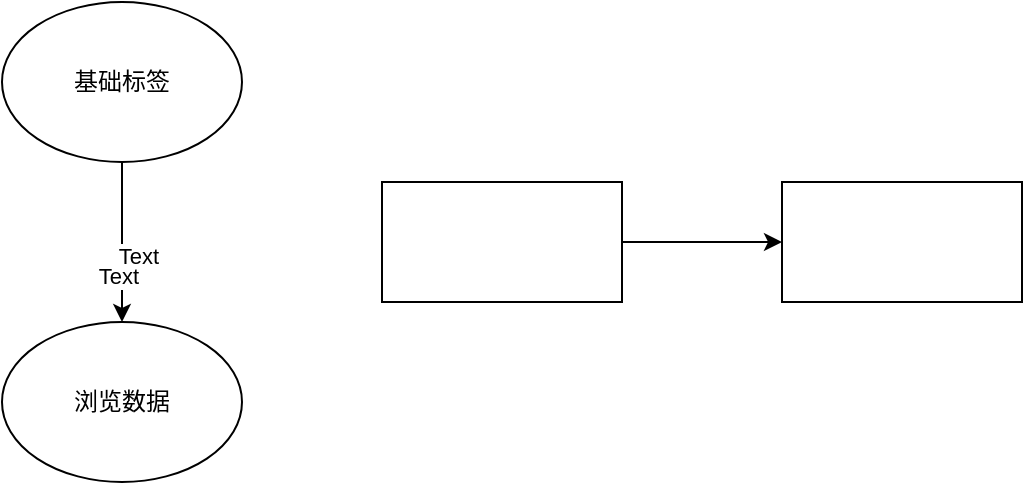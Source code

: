 <mxfile version="16.6.4" type="github"><diagram id="pFzHqAB4A2bP92TJB1Hx" name="Page-1"><mxGraphModel dx="696" dy="540" grid="1" gridSize="10" guides="1" tooltips="1" connect="1" arrows="1" fold="1" page="1" pageScale="1" pageWidth="827" pageHeight="1169" math="0" shadow="0"><root><mxCell id="0"/><mxCell id="1" parent="0"/><mxCell id="vzRH9TIPeufC2FxZt3jv-3" value="" style="edgeStyle=orthogonalEdgeStyle;rounded=0;orthogonalLoop=1;jettySize=auto;html=1;" parent="1" source="vzRH9TIPeufC2FxZt3jv-1" target="vzRH9TIPeufC2FxZt3jv-2" edge="1"><mxGeometry relative="1" as="geometry"/></mxCell><mxCell id="vzRH9TIPeufC2FxZt3jv-1" value="" style="rounded=0;whiteSpace=wrap;html=1;" parent="1" vertex="1"><mxGeometry x="310" y="310" width="120" height="60" as="geometry"/></mxCell><mxCell id="vzRH9TIPeufC2FxZt3jv-2" value="" style="rounded=0;whiteSpace=wrap;html=1;" parent="1" vertex="1"><mxGeometry x="510" y="310" width="120" height="60" as="geometry"/></mxCell><mxCell id="vzRH9TIPeufC2FxZt3jv-6" value="" style="edgeStyle=orthogonalEdgeStyle;rounded=0;orthogonalLoop=1;jettySize=auto;html=1;" parent="1" source="vzRH9TIPeufC2FxZt3jv-4" target="vzRH9TIPeufC2FxZt3jv-5" edge="1"><mxGeometry relative="1" as="geometry"/></mxCell><mxCell id="vzRH9TIPeufC2FxZt3jv-7" value="Text" style="edgeLabel;html=1;align=center;verticalAlign=middle;resizable=0;points=[];" parent="vzRH9TIPeufC2FxZt3jv-6" vertex="1" connectable="0"><mxGeometry x="0.175" y="8" relative="1" as="geometry"><mxPoint as="offset"/></mxGeometry></mxCell><mxCell id="vzRH9TIPeufC2FxZt3jv-8" value="Text" style="edgeLabel;html=1;align=center;verticalAlign=middle;resizable=0;points=[];" parent="vzRH9TIPeufC2FxZt3jv-6" vertex="1" connectable="0"><mxGeometry x="0.425" y="-2" relative="1" as="geometry"><mxPoint as="offset"/></mxGeometry></mxCell><mxCell id="vzRH9TIPeufC2FxZt3jv-4" value="基础标签" style="ellipse;whiteSpace=wrap;html=1;" parent="1" vertex="1"><mxGeometry x="120" y="220" width="120" height="80" as="geometry"/></mxCell><mxCell id="vzRH9TIPeufC2FxZt3jv-5" value="浏览数据" style="ellipse;whiteSpace=wrap;html=1;" parent="1" vertex="1"><mxGeometry x="120" y="380" width="120" height="80" as="geometry"/></mxCell></root></mxGraphModel></diagram></mxfile>
